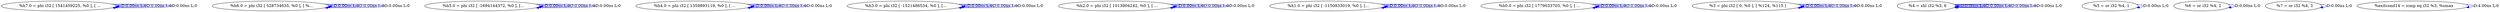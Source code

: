 digraph {
Node0x3fcc710[label="  %h7.0 = phi i32 [ 1541459225, %0 ], [ ..."];
Node0x3fcc710 -> Node0x3fcc710[label="D:0.00ns L:0",color=blue];
Node0x3fcc710 -> Node0x3fcc710[label="D:0.00ns L:0",color=blue];
Node0x3fcc710 -> Node0x3fcc710[label="D:0.00ns L:0",color=blue];
Node0x3fcc7f0[label="  %h6.0 = phi i32 [ 528734635, %0 ], [ %..."];
Node0x3fcc7f0 -> Node0x3fcc7f0[label="D:0.00ns L:0",color=blue];
Node0x3fcc7f0 -> Node0x3fcc7f0[label="D:0.00ns L:0",color=blue];
Node0x3fcc7f0 -> Node0x3fcc7f0[label="D:0.00ns L:0",color=blue];
Node0x3fcc8d0[label="  %h5.0 = phi i32 [ -1694144372, %0 ], [..."];
Node0x3fcc8d0 -> Node0x3fcc8d0[label="D:0.00ns L:0",color=blue];
Node0x3fcc8d0 -> Node0x3fcc8d0[label="D:0.00ns L:0",color=blue];
Node0x3fcc8d0 -> Node0x3fcc8d0[label="D:0.00ns L:0",color=blue];
Node0x3fcc9b0[label="  %h4.0 = phi i32 [ 1359893119, %0 ], [ ..."];
Node0x3fcc9b0 -> Node0x3fcc9b0[label="D:0.00ns L:0",color=blue];
Node0x3fcc9b0 -> Node0x3fcc9b0[label="D:0.00ns L:0",color=blue];
Node0x3fcc9b0 -> Node0x3fcc9b0[label="D:0.00ns L:0",color=blue];
Node0x3fcca90[label="  %h3.0 = phi i32 [ -1521486534, %0 ], [..."];
Node0x3fcca90 -> Node0x3fcca90[label="D:0.00ns L:0",color=blue];
Node0x3fcca90 -> Node0x3fcca90[label="D:0.00ns L:0",color=blue];
Node0x3fcca90 -> Node0x3fcca90[label="D:0.00ns L:0",color=blue];
Node0x3fccb70[label="  %h2.0 = phi i32 [ 1013904242, %0 ], [ ..."];
Node0x3fccb70 -> Node0x3fccb70[label="D:0.00ns L:0",color=blue];
Node0x3fccb70 -> Node0x3fccb70[label="D:0.00ns L:0",color=blue];
Node0x3fccb70 -> Node0x3fccb70[label="D:0.00ns L:0",color=blue];
Node0x3fccc50[label="  %h1.0 = phi i32 [ -1150833019, %0 ], [..."];
Node0x3fccc50 -> Node0x3fccc50[label="D:0.00ns L:0",color=blue];
Node0x3fccc50 -> Node0x3fccc50[label="D:0.00ns L:0",color=blue];
Node0x3fccc50 -> Node0x3fccc50[label="D:0.00ns L:0",color=blue];
Node0x3fccd30[label="  %h0.0 = phi i32 [ 1779033703, %0 ], [ ..."];
Node0x3fccd30 -> Node0x3fccd30[label="D:0.00ns L:0",color=blue];
Node0x3fccd30 -> Node0x3fccd30[label="D:0.00ns L:0",color=blue];
Node0x3fccd30 -> Node0x3fccd30[label="D:0.00ns L:0",color=blue];
Node0x3fcce10[label="  %3 = phi i32 [ 0, %0 ], [ %124, %115 ]"];
Node0x3fcce10 -> Node0x3fcce10[label="D:0.00ns L:0",color=blue];
Node0x3fcce10 -> Node0x3fcce10[label="D:0.00ns L:0",color=blue];
Node0x3fcce10 -> Node0x3fcce10[label="D:0.00ns L:0",color=blue];
Node0x3fccef0[label="  %4 = shl i32 %3, 6"];
Node0x3fccef0 -> Node0x3fccef0[label="D:0.00ns L:0",color=blue];
Node0x3fccef0 -> Node0x3fccef0[label="D:0.00ns L:0",color=blue];
Node0x3fccef0 -> Node0x3fccef0[label="D:0.00ns L:0",color=blue];
Node0x3fccef0 -> Node0x3fccef0[label="D:0.00ns L:0",color=blue];
Node0x3fccfd0[label="  %5 = or i32 %4, 1"];
Node0x3fccfd0 -> Node0x3fccfd0[label="D:0.00ns L:0",color=blue];
Node0x3fcd0b0[label="  %6 = or i32 %4, 2"];
Node0x3fcd0b0 -> Node0x3fcd0b0[label="D:0.00ns L:0",color=blue];
Node0x3fb3d70[label="  %7 = or i32 %4, 3"];
Node0x3fb3d70 -> Node0x3fb3d70[label="D:0.00ns L:0",color=blue];
Node0x3fb3e50[label="  %exitcond14 = icmp eq i32 %3, %smax"];
Node0x3fb3e50 -> Node0x3fb3e50[label="D:4.00ns L:0",color=blue];
}
